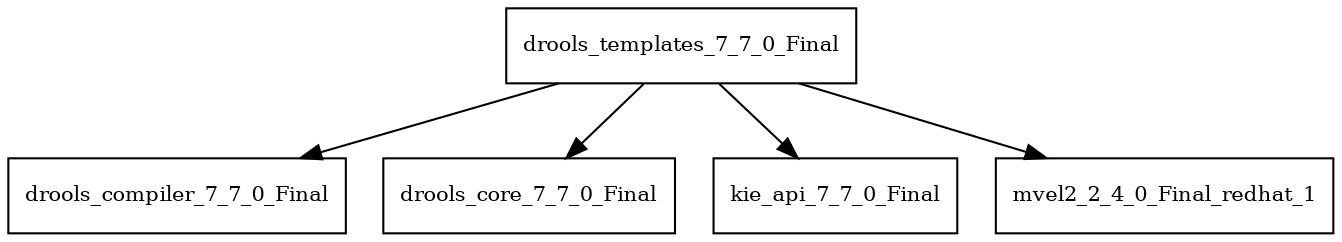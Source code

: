 digraph drools_templates_7_7_0_Final_dependencies {
  node [shape = box, fontsize=10.0];
  drools_templates_7_7_0_Final -> drools_compiler_7_7_0_Final;
  drools_templates_7_7_0_Final -> drools_core_7_7_0_Final;
  drools_templates_7_7_0_Final -> kie_api_7_7_0_Final;
  drools_templates_7_7_0_Final -> mvel2_2_4_0_Final_redhat_1;
}
